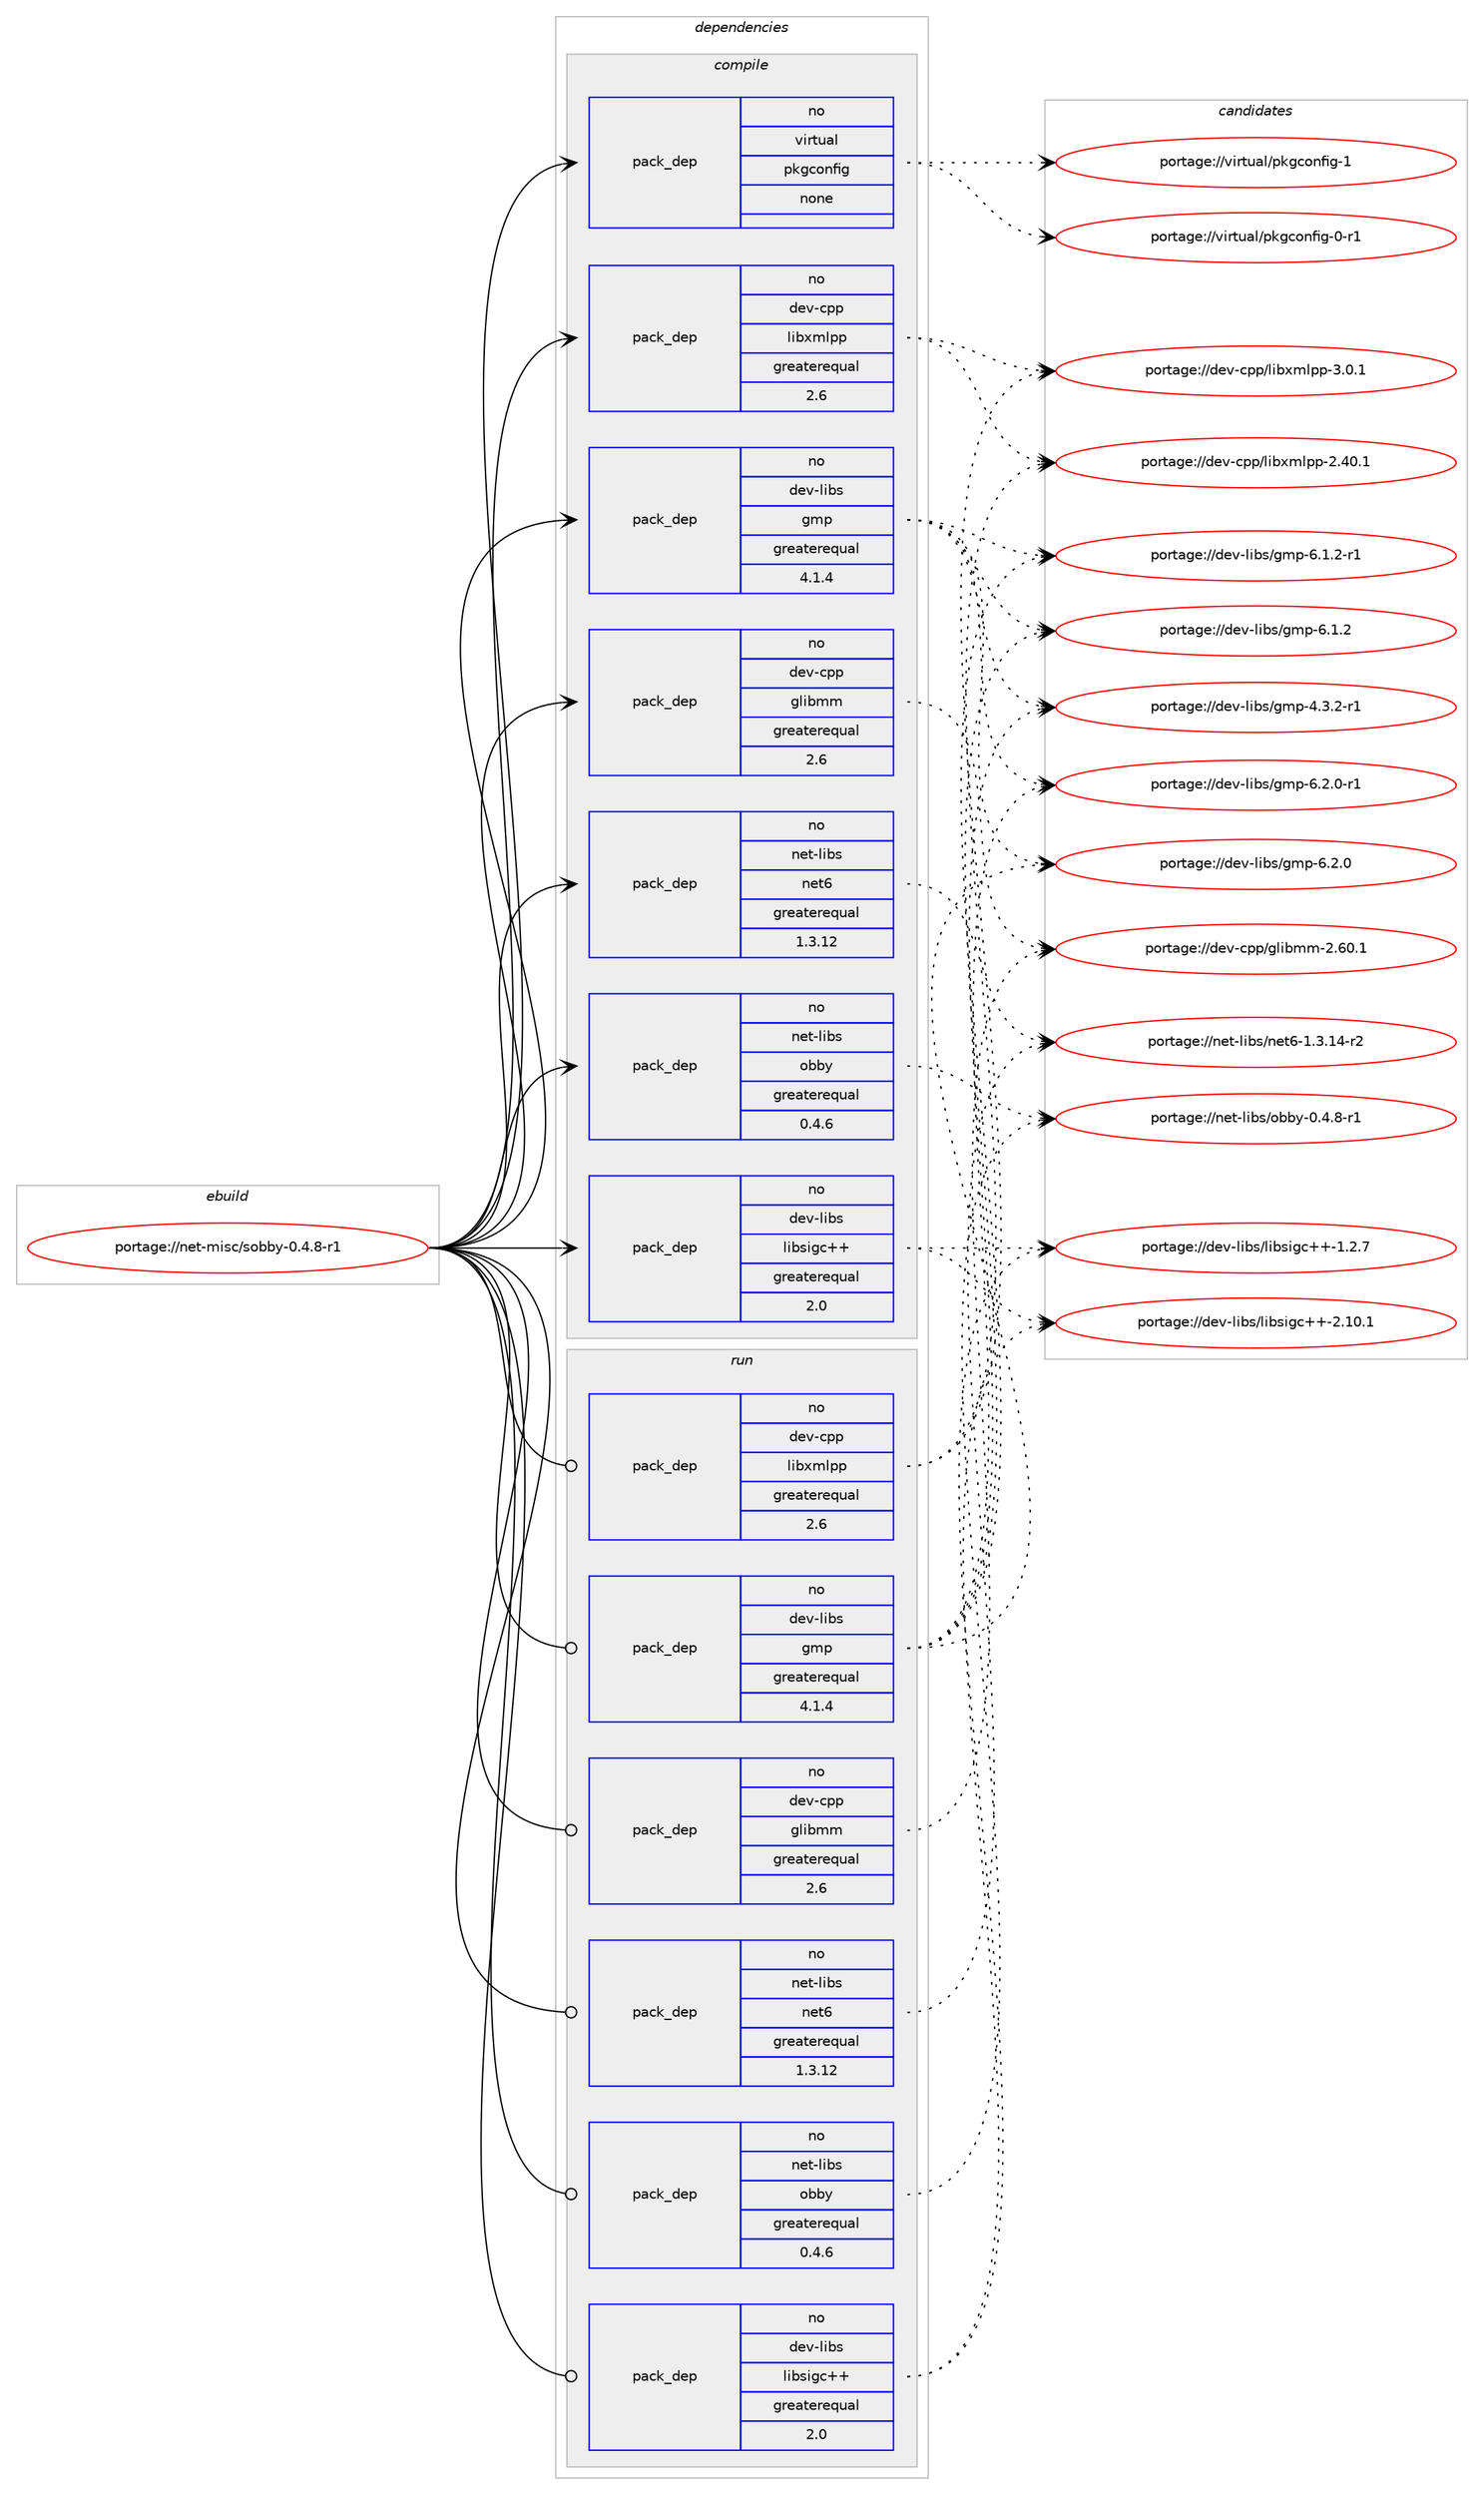 digraph prolog {

# *************
# Graph options
# *************

newrank=true;
concentrate=true;
compound=true;
graph [rankdir=LR,fontname=Helvetica,fontsize=10,ranksep=1.5];#, ranksep=2.5, nodesep=0.2];
edge  [arrowhead=vee];
node  [fontname=Helvetica,fontsize=10];

# **********
# The ebuild
# **********

subgraph cluster_leftcol {
color=gray;
rank=same;
label=<<i>ebuild</i>>;
id [label="portage://net-misc/sobby-0.4.8-r1", color=red, width=4, href="../net-misc/sobby-0.4.8-r1.svg"];
}

# ****************
# The dependencies
# ****************

subgraph cluster_midcol {
color=gray;
label=<<i>dependencies</i>>;
subgraph cluster_compile {
fillcolor="#eeeeee";
style=filled;
label=<<i>compile</i>>;
subgraph pack94943 {
dependency121969 [label=<<TABLE BORDER="0" CELLBORDER="1" CELLSPACING="0" CELLPADDING="4" WIDTH="220"><TR><TD ROWSPAN="6" CELLPADDING="30">pack_dep</TD></TR><TR><TD WIDTH="110">no</TD></TR><TR><TD>dev-cpp</TD></TR><TR><TD>glibmm</TD></TR><TR><TD>greaterequal</TD></TR><TR><TD>2.6</TD></TR></TABLE>>, shape=none, color=blue];
}
id:e -> dependency121969:w [weight=20,style="solid",arrowhead="vee"];
subgraph pack94944 {
dependency121970 [label=<<TABLE BORDER="0" CELLBORDER="1" CELLSPACING="0" CELLPADDING="4" WIDTH="220"><TR><TD ROWSPAN="6" CELLPADDING="30">pack_dep</TD></TR><TR><TD WIDTH="110">no</TD></TR><TR><TD>dev-cpp</TD></TR><TR><TD>libxmlpp</TD></TR><TR><TD>greaterequal</TD></TR><TR><TD>2.6</TD></TR></TABLE>>, shape=none, color=blue];
}
id:e -> dependency121970:w [weight=20,style="solid",arrowhead="vee"];
subgraph pack94945 {
dependency121971 [label=<<TABLE BORDER="0" CELLBORDER="1" CELLSPACING="0" CELLPADDING="4" WIDTH="220"><TR><TD ROWSPAN="6" CELLPADDING="30">pack_dep</TD></TR><TR><TD WIDTH="110">no</TD></TR><TR><TD>dev-libs</TD></TR><TR><TD>gmp</TD></TR><TR><TD>greaterequal</TD></TR><TR><TD>4.1.4</TD></TR></TABLE>>, shape=none, color=blue];
}
id:e -> dependency121971:w [weight=20,style="solid",arrowhead="vee"];
subgraph pack94946 {
dependency121972 [label=<<TABLE BORDER="0" CELLBORDER="1" CELLSPACING="0" CELLPADDING="4" WIDTH="220"><TR><TD ROWSPAN="6" CELLPADDING="30">pack_dep</TD></TR><TR><TD WIDTH="110">no</TD></TR><TR><TD>dev-libs</TD></TR><TR><TD>libsigc++</TD></TR><TR><TD>greaterequal</TD></TR><TR><TD>2.0</TD></TR></TABLE>>, shape=none, color=blue];
}
id:e -> dependency121972:w [weight=20,style="solid",arrowhead="vee"];
subgraph pack94947 {
dependency121973 [label=<<TABLE BORDER="0" CELLBORDER="1" CELLSPACING="0" CELLPADDING="4" WIDTH="220"><TR><TD ROWSPAN="6" CELLPADDING="30">pack_dep</TD></TR><TR><TD WIDTH="110">no</TD></TR><TR><TD>net-libs</TD></TR><TR><TD>net6</TD></TR><TR><TD>greaterequal</TD></TR><TR><TD>1.3.12</TD></TR></TABLE>>, shape=none, color=blue];
}
id:e -> dependency121973:w [weight=20,style="solid",arrowhead="vee"];
subgraph pack94948 {
dependency121974 [label=<<TABLE BORDER="0" CELLBORDER="1" CELLSPACING="0" CELLPADDING="4" WIDTH="220"><TR><TD ROWSPAN="6" CELLPADDING="30">pack_dep</TD></TR><TR><TD WIDTH="110">no</TD></TR><TR><TD>net-libs</TD></TR><TR><TD>obby</TD></TR><TR><TD>greaterequal</TD></TR><TR><TD>0.4.6</TD></TR></TABLE>>, shape=none, color=blue];
}
id:e -> dependency121974:w [weight=20,style="solid",arrowhead="vee"];
subgraph pack94949 {
dependency121975 [label=<<TABLE BORDER="0" CELLBORDER="1" CELLSPACING="0" CELLPADDING="4" WIDTH="220"><TR><TD ROWSPAN="6" CELLPADDING="30">pack_dep</TD></TR><TR><TD WIDTH="110">no</TD></TR><TR><TD>virtual</TD></TR><TR><TD>pkgconfig</TD></TR><TR><TD>none</TD></TR><TR><TD></TD></TR></TABLE>>, shape=none, color=blue];
}
id:e -> dependency121975:w [weight=20,style="solid",arrowhead="vee"];
}
subgraph cluster_compileandrun {
fillcolor="#eeeeee";
style=filled;
label=<<i>compile and run</i>>;
}
subgraph cluster_run {
fillcolor="#eeeeee";
style=filled;
label=<<i>run</i>>;
subgraph pack94950 {
dependency121976 [label=<<TABLE BORDER="0" CELLBORDER="1" CELLSPACING="0" CELLPADDING="4" WIDTH="220"><TR><TD ROWSPAN="6" CELLPADDING="30">pack_dep</TD></TR><TR><TD WIDTH="110">no</TD></TR><TR><TD>dev-cpp</TD></TR><TR><TD>glibmm</TD></TR><TR><TD>greaterequal</TD></TR><TR><TD>2.6</TD></TR></TABLE>>, shape=none, color=blue];
}
id:e -> dependency121976:w [weight=20,style="solid",arrowhead="odot"];
subgraph pack94951 {
dependency121977 [label=<<TABLE BORDER="0" CELLBORDER="1" CELLSPACING="0" CELLPADDING="4" WIDTH="220"><TR><TD ROWSPAN="6" CELLPADDING="30">pack_dep</TD></TR><TR><TD WIDTH="110">no</TD></TR><TR><TD>dev-cpp</TD></TR><TR><TD>libxmlpp</TD></TR><TR><TD>greaterequal</TD></TR><TR><TD>2.6</TD></TR></TABLE>>, shape=none, color=blue];
}
id:e -> dependency121977:w [weight=20,style="solid",arrowhead="odot"];
subgraph pack94952 {
dependency121978 [label=<<TABLE BORDER="0" CELLBORDER="1" CELLSPACING="0" CELLPADDING="4" WIDTH="220"><TR><TD ROWSPAN="6" CELLPADDING="30">pack_dep</TD></TR><TR><TD WIDTH="110">no</TD></TR><TR><TD>dev-libs</TD></TR><TR><TD>gmp</TD></TR><TR><TD>greaterequal</TD></TR><TR><TD>4.1.4</TD></TR></TABLE>>, shape=none, color=blue];
}
id:e -> dependency121978:w [weight=20,style="solid",arrowhead="odot"];
subgraph pack94953 {
dependency121979 [label=<<TABLE BORDER="0" CELLBORDER="1" CELLSPACING="0" CELLPADDING="4" WIDTH="220"><TR><TD ROWSPAN="6" CELLPADDING="30">pack_dep</TD></TR><TR><TD WIDTH="110">no</TD></TR><TR><TD>dev-libs</TD></TR><TR><TD>libsigc++</TD></TR><TR><TD>greaterequal</TD></TR><TR><TD>2.0</TD></TR></TABLE>>, shape=none, color=blue];
}
id:e -> dependency121979:w [weight=20,style="solid",arrowhead="odot"];
subgraph pack94954 {
dependency121980 [label=<<TABLE BORDER="0" CELLBORDER="1" CELLSPACING="0" CELLPADDING="4" WIDTH="220"><TR><TD ROWSPAN="6" CELLPADDING="30">pack_dep</TD></TR><TR><TD WIDTH="110">no</TD></TR><TR><TD>net-libs</TD></TR><TR><TD>net6</TD></TR><TR><TD>greaterequal</TD></TR><TR><TD>1.3.12</TD></TR></TABLE>>, shape=none, color=blue];
}
id:e -> dependency121980:w [weight=20,style="solid",arrowhead="odot"];
subgraph pack94955 {
dependency121981 [label=<<TABLE BORDER="0" CELLBORDER="1" CELLSPACING="0" CELLPADDING="4" WIDTH="220"><TR><TD ROWSPAN="6" CELLPADDING="30">pack_dep</TD></TR><TR><TD WIDTH="110">no</TD></TR><TR><TD>net-libs</TD></TR><TR><TD>obby</TD></TR><TR><TD>greaterequal</TD></TR><TR><TD>0.4.6</TD></TR></TABLE>>, shape=none, color=blue];
}
id:e -> dependency121981:w [weight=20,style="solid",arrowhead="odot"];
}
}

# **************
# The candidates
# **************

subgraph cluster_choices {
rank=same;
color=gray;
label=<<i>candidates</i>>;

subgraph choice94943 {
color=black;
nodesep=1;
choice1001011184599112112471031081059810910945504654484649 [label="portage://dev-cpp/glibmm-2.60.1", color=red, width=4,href="../dev-cpp/glibmm-2.60.1.svg"];
dependency121969:e -> choice1001011184599112112471031081059810910945504654484649:w [style=dotted,weight="100"];
}
subgraph choice94944 {
color=black;
nodesep=1;
choice10010111845991121124710810598120109108112112455146484649 [label="portage://dev-cpp/libxmlpp-3.0.1", color=red, width=4,href="../dev-cpp/libxmlpp-3.0.1.svg"];
choice1001011184599112112471081059812010910811211245504652484649 [label="portage://dev-cpp/libxmlpp-2.40.1", color=red, width=4,href="../dev-cpp/libxmlpp-2.40.1.svg"];
dependency121970:e -> choice10010111845991121124710810598120109108112112455146484649:w [style=dotted,weight="100"];
dependency121970:e -> choice1001011184599112112471081059812010910811211245504652484649:w [style=dotted,weight="100"];
}
subgraph choice94945 {
color=black;
nodesep=1;
choice1001011184510810598115471031091124554465046484511449 [label="portage://dev-libs/gmp-6.2.0-r1", color=red, width=4,href="../dev-libs/gmp-6.2.0-r1.svg"];
choice100101118451081059811547103109112455446504648 [label="portage://dev-libs/gmp-6.2.0", color=red, width=4,href="../dev-libs/gmp-6.2.0.svg"];
choice1001011184510810598115471031091124554464946504511449 [label="portage://dev-libs/gmp-6.1.2-r1", color=red, width=4,href="../dev-libs/gmp-6.1.2-r1.svg"];
choice100101118451081059811547103109112455446494650 [label="portage://dev-libs/gmp-6.1.2", color=red, width=4,href="../dev-libs/gmp-6.1.2.svg"];
choice1001011184510810598115471031091124552465146504511449 [label="portage://dev-libs/gmp-4.3.2-r1", color=red, width=4,href="../dev-libs/gmp-4.3.2-r1.svg"];
dependency121971:e -> choice1001011184510810598115471031091124554465046484511449:w [style=dotted,weight="100"];
dependency121971:e -> choice100101118451081059811547103109112455446504648:w [style=dotted,weight="100"];
dependency121971:e -> choice1001011184510810598115471031091124554464946504511449:w [style=dotted,weight="100"];
dependency121971:e -> choice100101118451081059811547103109112455446494650:w [style=dotted,weight="100"];
dependency121971:e -> choice1001011184510810598115471031091124552465146504511449:w [style=dotted,weight="100"];
}
subgraph choice94946 {
color=black;
nodesep=1;
choice1001011184510810598115471081059811510510399434345504649484649 [label="portage://dev-libs/libsigc++-2.10.1", color=red, width=4,href="../dev-libs/libsigc++-2.10.1.svg"];
choice10010111845108105981154710810598115105103994343454946504655 [label="portage://dev-libs/libsigc++-1.2.7", color=red, width=4,href="../dev-libs/libsigc++-1.2.7.svg"];
dependency121972:e -> choice1001011184510810598115471081059811510510399434345504649484649:w [style=dotted,weight="100"];
dependency121972:e -> choice10010111845108105981154710810598115105103994343454946504655:w [style=dotted,weight="100"];
}
subgraph choice94947 {
color=black;
nodesep=1;
choice11010111645108105981154711010111654454946514649524511450 [label="portage://net-libs/net6-1.3.14-r2", color=red, width=4,href="../net-libs/net6-1.3.14-r2.svg"];
dependency121973:e -> choice11010111645108105981154711010111654454946514649524511450:w [style=dotted,weight="100"];
}
subgraph choice94948 {
color=black;
nodesep=1;
choice11010111645108105981154711198981214548465246564511449 [label="portage://net-libs/obby-0.4.8-r1", color=red, width=4,href="../net-libs/obby-0.4.8-r1.svg"];
dependency121974:e -> choice11010111645108105981154711198981214548465246564511449:w [style=dotted,weight="100"];
}
subgraph choice94949 {
color=black;
nodesep=1;
choice1181051141161179710847112107103991111101021051034549 [label="portage://virtual/pkgconfig-1", color=red, width=4,href="../virtual/pkgconfig-1.svg"];
choice11810511411611797108471121071039911111010210510345484511449 [label="portage://virtual/pkgconfig-0-r1", color=red, width=4,href="../virtual/pkgconfig-0-r1.svg"];
dependency121975:e -> choice1181051141161179710847112107103991111101021051034549:w [style=dotted,weight="100"];
dependency121975:e -> choice11810511411611797108471121071039911111010210510345484511449:w [style=dotted,weight="100"];
}
subgraph choice94950 {
color=black;
nodesep=1;
choice1001011184599112112471031081059810910945504654484649 [label="portage://dev-cpp/glibmm-2.60.1", color=red, width=4,href="../dev-cpp/glibmm-2.60.1.svg"];
dependency121976:e -> choice1001011184599112112471031081059810910945504654484649:w [style=dotted,weight="100"];
}
subgraph choice94951 {
color=black;
nodesep=1;
choice10010111845991121124710810598120109108112112455146484649 [label="portage://dev-cpp/libxmlpp-3.0.1", color=red, width=4,href="../dev-cpp/libxmlpp-3.0.1.svg"];
choice1001011184599112112471081059812010910811211245504652484649 [label="portage://dev-cpp/libxmlpp-2.40.1", color=red, width=4,href="../dev-cpp/libxmlpp-2.40.1.svg"];
dependency121977:e -> choice10010111845991121124710810598120109108112112455146484649:w [style=dotted,weight="100"];
dependency121977:e -> choice1001011184599112112471081059812010910811211245504652484649:w [style=dotted,weight="100"];
}
subgraph choice94952 {
color=black;
nodesep=1;
choice1001011184510810598115471031091124554465046484511449 [label="portage://dev-libs/gmp-6.2.0-r1", color=red, width=4,href="../dev-libs/gmp-6.2.0-r1.svg"];
choice100101118451081059811547103109112455446504648 [label="portage://dev-libs/gmp-6.2.0", color=red, width=4,href="../dev-libs/gmp-6.2.0.svg"];
choice1001011184510810598115471031091124554464946504511449 [label="portage://dev-libs/gmp-6.1.2-r1", color=red, width=4,href="../dev-libs/gmp-6.1.2-r1.svg"];
choice100101118451081059811547103109112455446494650 [label="portage://dev-libs/gmp-6.1.2", color=red, width=4,href="../dev-libs/gmp-6.1.2.svg"];
choice1001011184510810598115471031091124552465146504511449 [label="portage://dev-libs/gmp-4.3.2-r1", color=red, width=4,href="../dev-libs/gmp-4.3.2-r1.svg"];
dependency121978:e -> choice1001011184510810598115471031091124554465046484511449:w [style=dotted,weight="100"];
dependency121978:e -> choice100101118451081059811547103109112455446504648:w [style=dotted,weight="100"];
dependency121978:e -> choice1001011184510810598115471031091124554464946504511449:w [style=dotted,weight="100"];
dependency121978:e -> choice100101118451081059811547103109112455446494650:w [style=dotted,weight="100"];
dependency121978:e -> choice1001011184510810598115471031091124552465146504511449:w [style=dotted,weight="100"];
}
subgraph choice94953 {
color=black;
nodesep=1;
choice1001011184510810598115471081059811510510399434345504649484649 [label="portage://dev-libs/libsigc++-2.10.1", color=red, width=4,href="../dev-libs/libsigc++-2.10.1.svg"];
choice10010111845108105981154710810598115105103994343454946504655 [label="portage://dev-libs/libsigc++-1.2.7", color=red, width=4,href="../dev-libs/libsigc++-1.2.7.svg"];
dependency121979:e -> choice1001011184510810598115471081059811510510399434345504649484649:w [style=dotted,weight="100"];
dependency121979:e -> choice10010111845108105981154710810598115105103994343454946504655:w [style=dotted,weight="100"];
}
subgraph choice94954 {
color=black;
nodesep=1;
choice11010111645108105981154711010111654454946514649524511450 [label="portage://net-libs/net6-1.3.14-r2", color=red, width=4,href="../net-libs/net6-1.3.14-r2.svg"];
dependency121980:e -> choice11010111645108105981154711010111654454946514649524511450:w [style=dotted,weight="100"];
}
subgraph choice94955 {
color=black;
nodesep=1;
choice11010111645108105981154711198981214548465246564511449 [label="portage://net-libs/obby-0.4.8-r1", color=red, width=4,href="../net-libs/obby-0.4.8-r1.svg"];
dependency121981:e -> choice11010111645108105981154711198981214548465246564511449:w [style=dotted,weight="100"];
}
}

}
